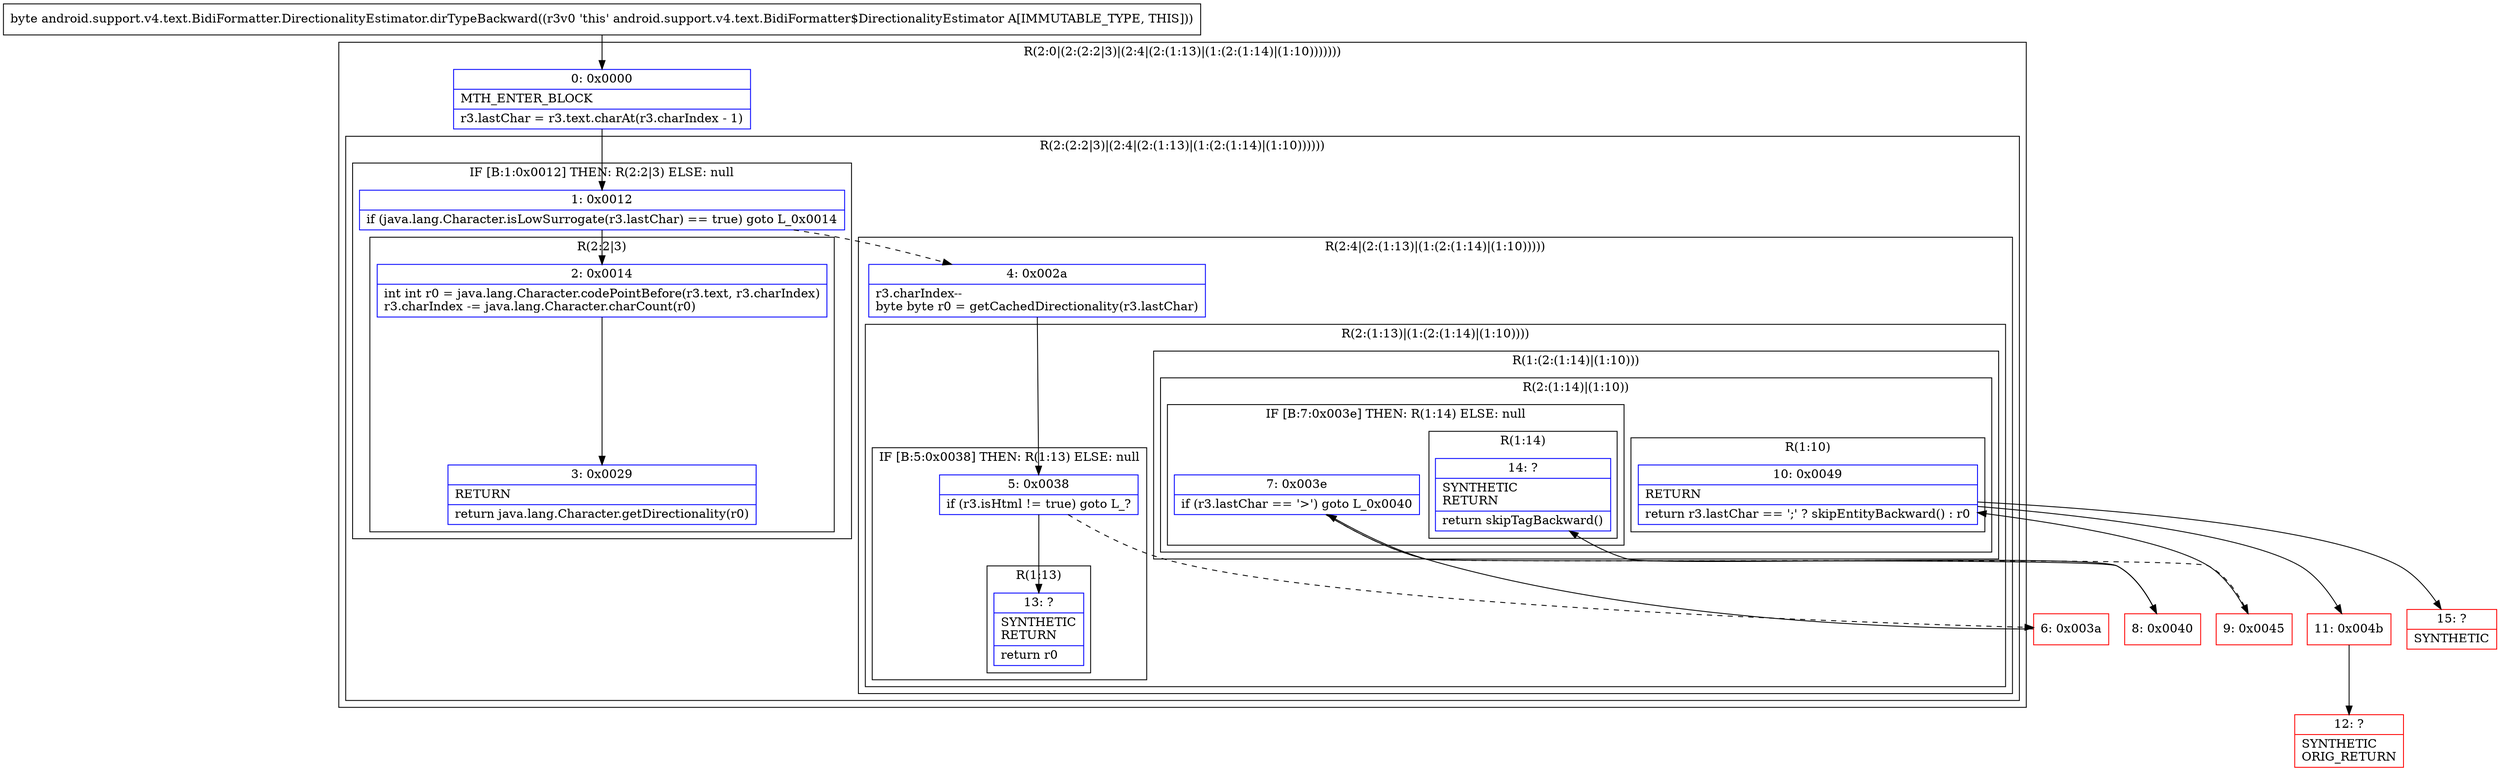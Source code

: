 digraph "CFG forandroid.support.v4.text.BidiFormatter.DirectionalityEstimator.dirTypeBackward()B" {
subgraph cluster_Region_549136133 {
label = "R(2:0|(2:(2:2|3)|(2:4|(2:(1:13)|(1:(2:(1:14)|(1:10)))))))";
node [shape=record,color=blue];
Node_0 [shape=record,label="{0\:\ 0x0000|MTH_ENTER_BLOCK\l|r3.lastChar = r3.text.charAt(r3.charIndex \- 1)\l}"];
subgraph cluster_Region_1971053030 {
label = "R(2:(2:2|3)|(2:4|(2:(1:13)|(1:(2:(1:14)|(1:10))))))";
node [shape=record,color=blue];
subgraph cluster_IfRegion_1530595630 {
label = "IF [B:1:0x0012] THEN: R(2:2|3) ELSE: null";
node [shape=record,color=blue];
Node_1 [shape=record,label="{1\:\ 0x0012|if (java.lang.Character.isLowSurrogate(r3.lastChar) == true) goto L_0x0014\l}"];
subgraph cluster_Region_1910923733 {
label = "R(2:2|3)";
node [shape=record,color=blue];
Node_2 [shape=record,label="{2\:\ 0x0014|int int r0 = java.lang.Character.codePointBefore(r3.text, r3.charIndex)\lr3.charIndex \-= java.lang.Character.charCount(r0)\l}"];
Node_3 [shape=record,label="{3\:\ 0x0029|RETURN\l|return java.lang.Character.getDirectionality(r0)\l}"];
}
}
subgraph cluster_Region_549545797 {
label = "R(2:4|(2:(1:13)|(1:(2:(1:14)|(1:10)))))";
node [shape=record,color=blue];
Node_4 [shape=record,label="{4\:\ 0x002a|r3.charIndex\-\-\lbyte byte r0 = getCachedDirectionality(r3.lastChar)\l}"];
subgraph cluster_Region_1556096002 {
label = "R(2:(1:13)|(1:(2:(1:14)|(1:10))))";
node [shape=record,color=blue];
subgraph cluster_IfRegion_624604048 {
label = "IF [B:5:0x0038] THEN: R(1:13) ELSE: null";
node [shape=record,color=blue];
Node_5 [shape=record,label="{5\:\ 0x0038|if (r3.isHtml != true) goto L_?\l}"];
subgraph cluster_Region_64090565 {
label = "R(1:13)";
node [shape=record,color=blue];
Node_13 [shape=record,label="{13\:\ ?|SYNTHETIC\lRETURN\l|return r0\l}"];
}
}
subgraph cluster_Region_266600960 {
label = "R(1:(2:(1:14)|(1:10)))";
node [shape=record,color=blue];
subgraph cluster_Region_211093675 {
label = "R(2:(1:14)|(1:10))";
node [shape=record,color=blue];
subgraph cluster_IfRegion_1370021135 {
label = "IF [B:7:0x003e] THEN: R(1:14) ELSE: null";
node [shape=record,color=blue];
Node_7 [shape=record,label="{7\:\ 0x003e|if (r3.lastChar == '\>') goto L_0x0040\l}"];
subgraph cluster_Region_561926809 {
label = "R(1:14)";
node [shape=record,color=blue];
Node_14 [shape=record,label="{14\:\ ?|SYNTHETIC\lRETURN\l|return skipTagBackward()\l}"];
}
}
subgraph cluster_Region_852661171 {
label = "R(1:10)";
node [shape=record,color=blue];
Node_10 [shape=record,label="{10\:\ 0x0049|RETURN\l|return r3.lastChar == ';' ? skipEntityBackward() : r0\l}"];
}
}
}
}
}
}
}
Node_6 [shape=record,color=red,label="{6\:\ 0x003a}"];
Node_8 [shape=record,color=red,label="{8\:\ 0x0040}"];
Node_9 [shape=record,color=red,label="{9\:\ 0x0045}"];
Node_11 [shape=record,color=red,label="{11\:\ 0x004b}"];
Node_12 [shape=record,color=red,label="{12\:\ ?|SYNTHETIC\lORIG_RETURN\l}"];
Node_15 [shape=record,color=red,label="{15\:\ ?|SYNTHETIC\l}"];
MethodNode[shape=record,label="{byte android.support.v4.text.BidiFormatter.DirectionalityEstimator.dirTypeBackward((r3v0 'this' android.support.v4.text.BidiFormatter$DirectionalityEstimator A[IMMUTABLE_TYPE, THIS])) }"];
MethodNode -> Node_0;
Node_0 -> Node_1;
Node_1 -> Node_2;
Node_1 -> Node_4[style=dashed];
Node_2 -> Node_3;
Node_4 -> Node_5;
Node_5 -> Node_6[style=dashed];
Node_5 -> Node_13;
Node_7 -> Node_8;
Node_7 -> Node_9[style=dashed];
Node_10 -> Node_11;
Node_10 -> Node_15;
Node_6 -> Node_7;
Node_8 -> Node_14;
Node_9 -> Node_10;
Node_11 -> Node_12;
}

